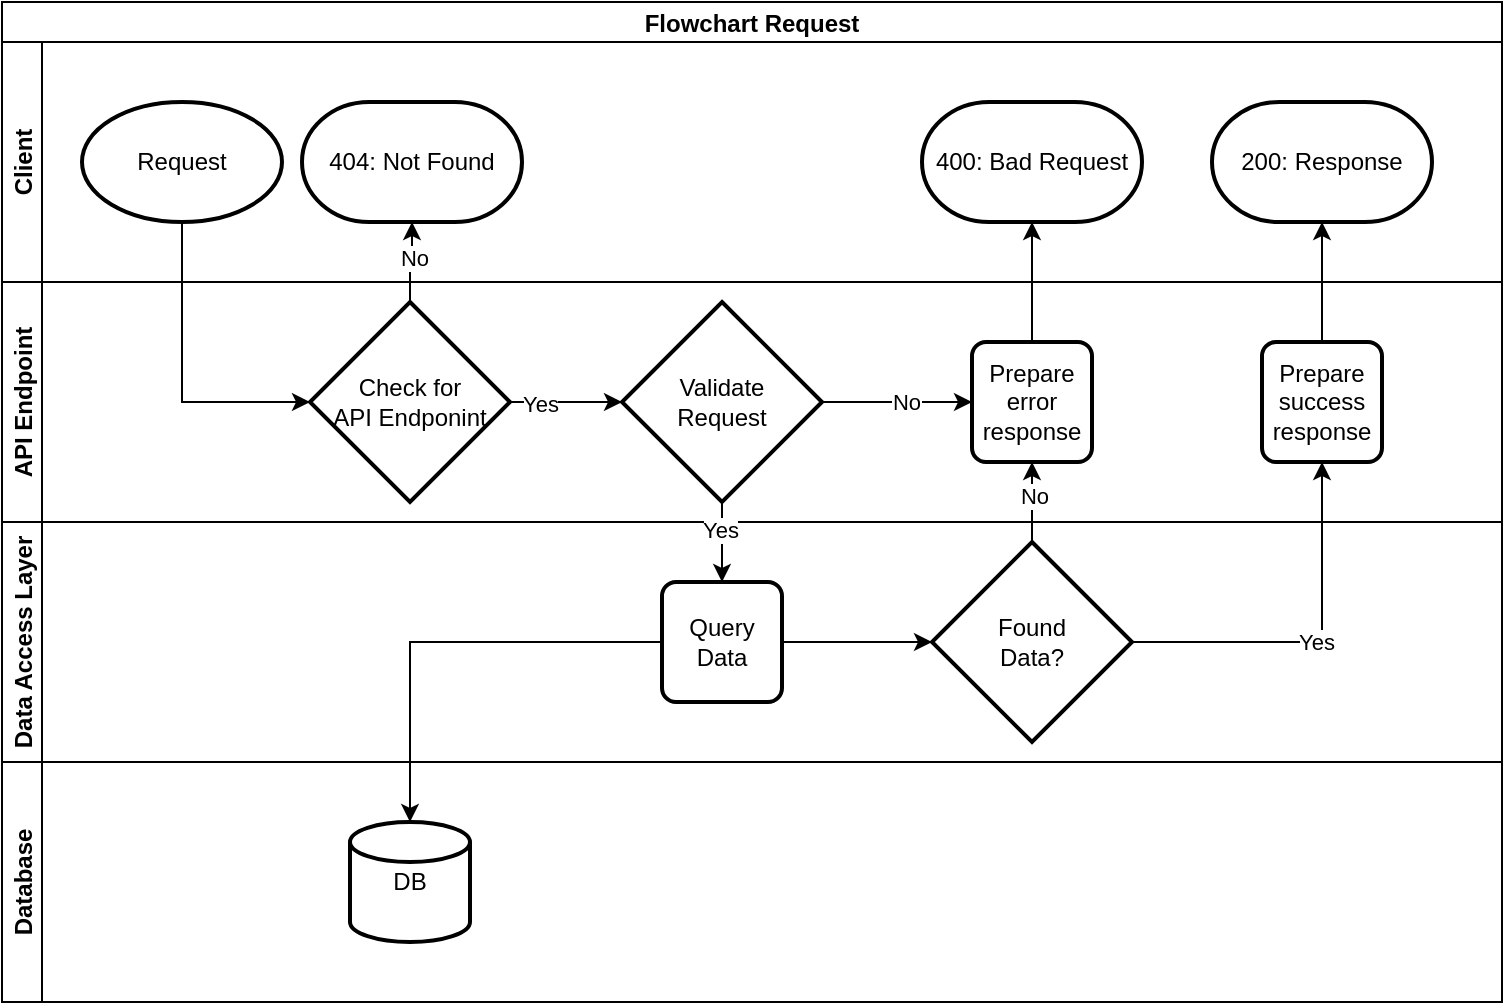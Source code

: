 <mxfile version="20.2.0" type="device"><diagram id="C5RBs43oDa-KdzZeNtuy" name="Page-1"><mxGraphModel dx="1426" dy="801" grid="1" gridSize="10" guides="1" tooltips="1" connect="1" arrows="1" fold="1" page="1" pageScale="1" pageWidth="827" pageHeight="1169" math="0" shadow="0"><root><mxCell id="WIyWlLk6GJQsqaUBKTNV-0"/><mxCell id="WIyWlLk6GJQsqaUBKTNV-1" parent="WIyWlLk6GJQsqaUBKTNV-0"/><mxCell id="LDW0FA4S7STfzieIxeyL-9" value="Flowchart Request" style="swimlane;childLayout=stackLayout;resizeParent=1;resizeParentMax=0;horizontal=1;startSize=20;horizontalStack=0;" parent="WIyWlLk6GJQsqaUBKTNV-1" vertex="1"><mxGeometry x="160" y="550" width="750" height="500" as="geometry"/></mxCell><mxCell id="LDW0FA4S7STfzieIxeyL-10" value="Client" style="swimlane;startSize=20;horizontal=0;" parent="LDW0FA4S7STfzieIxeyL-9" vertex="1"><mxGeometry y="20" width="750" height="120" as="geometry"><mxRectangle y="20" width="630" height="30" as="alternateBounds"/></mxGeometry></mxCell><mxCell id="LDW0FA4S7STfzieIxeyL-16" value="Request" style="strokeWidth=2;html=1;shape=mxgraph.flowchart.start_1;whiteSpace=wrap;" parent="LDW0FA4S7STfzieIxeyL-10" vertex="1"><mxGeometry x="40" y="30" width="100" height="60" as="geometry"/></mxCell><mxCell id="LDW0FA4S7STfzieIxeyL-28" value="404: Not Found" style="strokeWidth=2;html=1;shape=mxgraph.flowchart.terminator;whiteSpace=wrap;" parent="LDW0FA4S7STfzieIxeyL-10" vertex="1"><mxGeometry x="150" y="30" width="110" height="60" as="geometry"/></mxCell><mxCell id="LDW0FA4S7STfzieIxeyL-29" value="200: Response" style="strokeWidth=2;html=1;shape=mxgraph.flowchart.terminator;whiteSpace=wrap;" parent="LDW0FA4S7STfzieIxeyL-10" vertex="1"><mxGeometry x="605" y="30" width="110" height="60" as="geometry"/></mxCell><mxCell id="LDW0FA4S7STfzieIxeyL-39" value="400: Bad Request" style="strokeWidth=2;html=1;shape=mxgraph.flowchart.terminator;whiteSpace=wrap;" parent="LDW0FA4S7STfzieIxeyL-10" vertex="1"><mxGeometry x="460" y="30" width="110" height="60" as="geometry"/></mxCell><mxCell id="LDW0FA4S7STfzieIxeyL-12" value="API Endpoint" style="swimlane;startSize=20;horizontal=0;" parent="LDW0FA4S7STfzieIxeyL-9" vertex="1"><mxGeometry y="140" width="750" height="120" as="geometry"/></mxCell><mxCell id="LDW0FA4S7STfzieIxeyL-17" value="Check for&lt;br&gt;API Endponint" style="strokeWidth=2;html=1;shape=mxgraph.flowchart.decision;whiteSpace=wrap;" parent="LDW0FA4S7STfzieIxeyL-12" vertex="1"><mxGeometry x="154" y="10" width="100" height="100" as="geometry"/></mxCell><mxCell id="LDW0FA4S7STfzieIxeyL-36" value="Validate&lt;br&gt;Request" style="strokeWidth=2;html=1;shape=mxgraph.flowchart.decision;whiteSpace=wrap;" parent="LDW0FA4S7STfzieIxeyL-12" vertex="1"><mxGeometry x="310" y="10" width="100" height="100" as="geometry"/></mxCell><mxCell id="LDW0FA4S7STfzieIxeyL-22" style="edgeStyle=orthogonalEdgeStyle;rounded=0;orthogonalLoop=1;jettySize=auto;html=1;exitX=1;exitY=0.5;exitDx=0;exitDy=0;exitPerimeter=0;entryX=0;entryY=0.5;entryDx=0;entryDy=0;entryPerimeter=0;" parent="LDW0FA4S7STfzieIxeyL-12" source="LDW0FA4S7STfzieIxeyL-17" target="LDW0FA4S7STfzieIxeyL-36" edge="1"><mxGeometry relative="1" as="geometry"/></mxCell><mxCell id="LDW0FA4S7STfzieIxeyL-35" value="Yes" style="edgeLabel;html=1;align=center;verticalAlign=middle;resizable=0;points=[];" parent="LDW0FA4S7STfzieIxeyL-22" vertex="1" connectable="0"><mxGeometry x="-0.488" y="-1" relative="1" as="geometry"><mxPoint as="offset"/></mxGeometry></mxCell><mxCell id="LDW0FA4S7STfzieIxeyL-51" value="Prepare&lt;br&gt;error&lt;br&gt;response" style="rounded=1;whiteSpace=wrap;html=1;absoluteArcSize=1;arcSize=14;strokeWidth=2;" parent="LDW0FA4S7STfzieIxeyL-12" vertex="1"><mxGeometry x="485" y="30" width="60" height="60" as="geometry"/></mxCell><mxCell id="LDW0FA4S7STfzieIxeyL-52" value="Prepare&lt;br&gt;success&lt;br&gt;response" style="rounded=1;whiteSpace=wrap;html=1;absoluteArcSize=1;arcSize=14;strokeWidth=2;" parent="LDW0FA4S7STfzieIxeyL-12" vertex="1"><mxGeometry x="630" y="30" width="60" height="60" as="geometry"/></mxCell><mxCell id="LDW0FA4S7STfzieIxeyL-40" style="edgeStyle=orthogonalEdgeStyle;rounded=0;orthogonalLoop=1;jettySize=auto;html=1;entryX=0;entryY=0.5;entryDx=0;entryDy=0;exitX=1;exitY=0.5;exitDx=0;exitDy=0;exitPerimeter=0;" parent="LDW0FA4S7STfzieIxeyL-12" source="LDW0FA4S7STfzieIxeyL-36" target="LDW0FA4S7STfzieIxeyL-51" edge="1"><mxGeometry relative="1" as="geometry"/></mxCell><mxCell id="LDW0FA4S7STfzieIxeyL-41" value="No" style="edgeLabel;html=1;align=center;verticalAlign=middle;resizable=0;points=[];" parent="LDW0FA4S7STfzieIxeyL-40" vertex="1" connectable="0"><mxGeometry x="0.1" relative="1" as="geometry"><mxPoint as="offset"/></mxGeometry></mxCell><mxCell id="LDW0FA4S7STfzieIxeyL-13" value="Data Access Layer" style="swimlane;startSize=20;horizontal=0;" parent="LDW0FA4S7STfzieIxeyL-9" vertex="1"><mxGeometry y="260" width="750" height="120" as="geometry"/></mxCell><mxCell id="LDW0FA4S7STfzieIxeyL-50" style="edgeStyle=orthogonalEdgeStyle;rounded=0;orthogonalLoop=1;jettySize=auto;html=1;entryX=0;entryY=0.5;entryDx=0;entryDy=0;entryPerimeter=0;" parent="LDW0FA4S7STfzieIxeyL-13" source="LDW0FA4S7STfzieIxeyL-19" target="LDW0FA4S7STfzieIxeyL-46" edge="1"><mxGeometry relative="1" as="geometry"/></mxCell><mxCell id="LDW0FA4S7STfzieIxeyL-19" value="Query&lt;br&gt;Data" style="rounded=1;whiteSpace=wrap;html=1;absoluteArcSize=1;arcSize=14;strokeWidth=2;" parent="LDW0FA4S7STfzieIxeyL-13" vertex="1"><mxGeometry x="330" y="30" width="60" height="60" as="geometry"/></mxCell><mxCell id="LDW0FA4S7STfzieIxeyL-46" value="Found&lt;br&gt;Data?" style="strokeWidth=2;html=1;shape=mxgraph.flowchart.decision;whiteSpace=wrap;" parent="LDW0FA4S7STfzieIxeyL-13" vertex="1"><mxGeometry x="465" y="10" width="100" height="100" as="geometry"/></mxCell><mxCell id="LDW0FA4S7STfzieIxeyL-14" value="Database" style="swimlane;startSize=20;horizontal=0;" parent="LDW0FA4S7STfzieIxeyL-9" vertex="1"><mxGeometry y="380" width="750" height="120" as="geometry"/></mxCell><mxCell id="LDW0FA4S7STfzieIxeyL-20" value="DB" style="strokeWidth=2;html=1;shape=mxgraph.flowchart.database;whiteSpace=wrap;" parent="LDW0FA4S7STfzieIxeyL-14" vertex="1"><mxGeometry x="174" y="30" width="60" height="60" as="geometry"/></mxCell><mxCell id="LDW0FA4S7STfzieIxeyL-30" style="edgeStyle=orthogonalEdgeStyle;rounded=0;orthogonalLoop=1;jettySize=auto;html=1;entryX=0.5;entryY=1;entryDx=0;entryDy=0;entryPerimeter=0;" parent="LDW0FA4S7STfzieIxeyL-9" source="LDW0FA4S7STfzieIxeyL-17" target="LDW0FA4S7STfzieIxeyL-28" edge="1"><mxGeometry relative="1" as="geometry"/></mxCell><mxCell id="LDW0FA4S7STfzieIxeyL-31" value="No" style="edgeLabel;html=1;align=center;verticalAlign=middle;resizable=0;points=[];" parent="LDW0FA4S7STfzieIxeyL-30" vertex="1" connectable="0"><mxGeometry x="0.128" y="-1" relative="1" as="geometry"><mxPoint as="offset"/></mxGeometry></mxCell><mxCell id="LDW0FA4S7STfzieIxeyL-23" value="" style="edgeStyle=orthogonalEdgeStyle;rounded=0;orthogonalLoop=1;jettySize=auto;html=1;" parent="LDW0FA4S7STfzieIxeyL-9" source="LDW0FA4S7STfzieIxeyL-19" target="LDW0FA4S7STfzieIxeyL-20" edge="1"><mxGeometry relative="1" as="geometry"/></mxCell><mxCell id="LDW0FA4S7STfzieIxeyL-38" style="edgeStyle=orthogonalEdgeStyle;rounded=0;orthogonalLoop=1;jettySize=auto;html=1;entryX=0;entryY=0.5;entryDx=0;entryDy=0;entryPerimeter=0;exitX=0.5;exitY=1;exitDx=0;exitDy=0;exitPerimeter=0;" parent="LDW0FA4S7STfzieIxeyL-9" source="LDW0FA4S7STfzieIxeyL-16" target="LDW0FA4S7STfzieIxeyL-17" edge="1"><mxGeometry relative="1" as="geometry"/></mxCell><mxCell id="LDW0FA4S7STfzieIxeyL-42" style="edgeStyle=orthogonalEdgeStyle;rounded=0;orthogonalLoop=1;jettySize=auto;html=1;entryX=0.5;entryY=0;entryDx=0;entryDy=0;" parent="LDW0FA4S7STfzieIxeyL-9" source="LDW0FA4S7STfzieIxeyL-36" target="LDW0FA4S7STfzieIxeyL-19" edge="1"><mxGeometry relative="1" as="geometry"/></mxCell><mxCell id="LDW0FA4S7STfzieIxeyL-43" value="Yes" style="edgeLabel;html=1;align=center;verticalAlign=middle;resizable=0;points=[];" parent="LDW0FA4S7STfzieIxeyL-42" vertex="1" connectable="0"><mxGeometry x="-0.3" y="-1" relative="1" as="geometry"><mxPoint as="offset"/></mxGeometry></mxCell><mxCell id="LDW0FA4S7STfzieIxeyL-53" style="edgeStyle=orthogonalEdgeStyle;rounded=0;orthogonalLoop=1;jettySize=auto;html=1;entryX=0.5;entryY=1;entryDx=0;entryDy=0;" parent="LDW0FA4S7STfzieIxeyL-9" source="LDW0FA4S7STfzieIxeyL-46" target="LDW0FA4S7STfzieIxeyL-51" edge="1"><mxGeometry relative="1" as="geometry"/></mxCell><mxCell id="LDW0FA4S7STfzieIxeyL-54" value="No" style="edgeLabel;html=1;align=center;verticalAlign=middle;resizable=0;points=[];" parent="LDW0FA4S7STfzieIxeyL-53" vertex="1" connectable="0"><mxGeometry x="0.15" y="-1" relative="1" as="geometry"><mxPoint as="offset"/></mxGeometry></mxCell><mxCell id="LDW0FA4S7STfzieIxeyL-55" style="edgeStyle=orthogonalEdgeStyle;rounded=0;orthogonalLoop=1;jettySize=auto;html=1;entryX=0.5;entryY=1;entryDx=0;entryDy=0;entryPerimeter=0;" parent="LDW0FA4S7STfzieIxeyL-9" source="LDW0FA4S7STfzieIxeyL-51" target="LDW0FA4S7STfzieIxeyL-39" edge="1"><mxGeometry relative="1" as="geometry"/></mxCell><mxCell id="LDW0FA4S7STfzieIxeyL-56" style="edgeStyle=orthogonalEdgeStyle;rounded=0;orthogonalLoop=1;jettySize=auto;html=1;entryX=0.5;entryY=1;entryDx=0;entryDy=0;" parent="LDW0FA4S7STfzieIxeyL-9" source="LDW0FA4S7STfzieIxeyL-46" target="LDW0FA4S7STfzieIxeyL-52" edge="1"><mxGeometry relative="1" as="geometry"/></mxCell><mxCell id="LDW0FA4S7STfzieIxeyL-57" value="Yes" style="edgeLabel;html=1;align=center;verticalAlign=middle;resizable=0;points=[];" parent="LDW0FA4S7STfzieIxeyL-56" vertex="1" connectable="0"><mxGeometry x="-0.005" relative="1" as="geometry"><mxPoint as="offset"/></mxGeometry></mxCell><mxCell id="LDW0FA4S7STfzieIxeyL-58" style="edgeStyle=orthogonalEdgeStyle;rounded=0;orthogonalLoop=1;jettySize=auto;html=1;entryX=0.5;entryY=1;entryDx=0;entryDy=0;entryPerimeter=0;" parent="LDW0FA4S7STfzieIxeyL-9" source="LDW0FA4S7STfzieIxeyL-52" target="LDW0FA4S7STfzieIxeyL-29" edge="1"><mxGeometry relative="1" as="geometry"/></mxCell></root></mxGraphModel></diagram></mxfile>